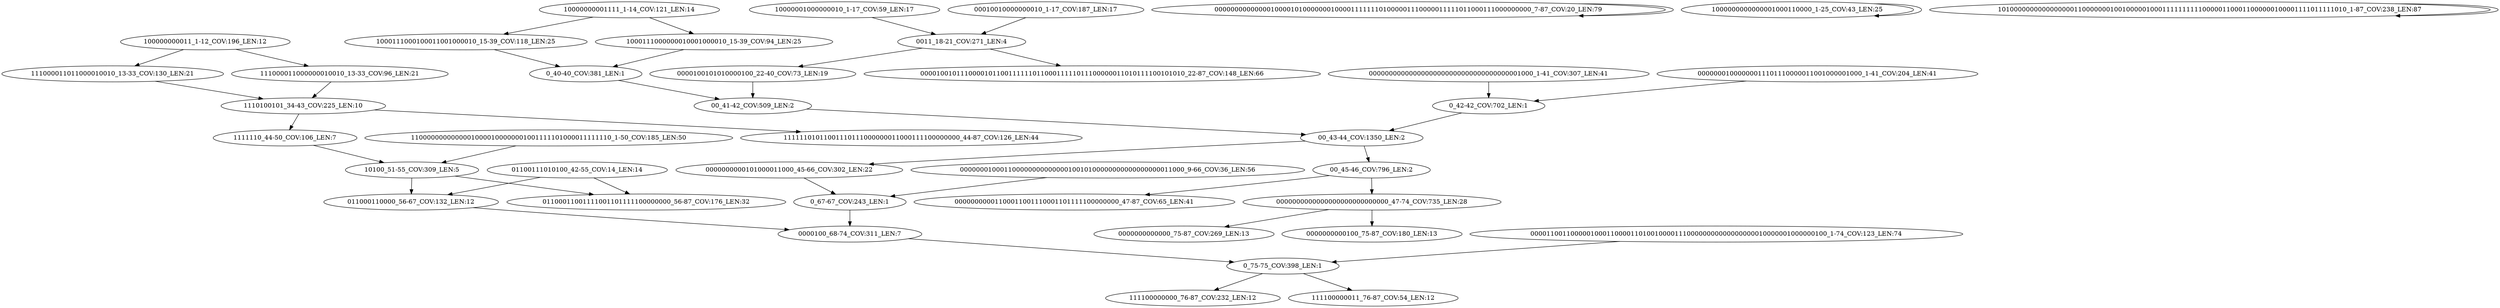 digraph G {
    "0011_18-21_COV:271_LEN:4" -> "0000100101010000100_22-40_COV:73_LEN:19";
    "0011_18-21_COV:271_LEN:4" -> "000010010111000010110011111101100011111011100000011010111100101010_22-87_COV:148_LEN:66";
    "0000100_68-74_COV:311_LEN:7" -> "0_75-75_COV:398_LEN:1";
    "0000100101010000100_22-40_COV:73_LEN:19" -> "00_41-42_COV:509_LEN:2";
    "01100111010100_42-55_COV:14_LEN:14" -> "011000110000_56-67_COV:132_LEN:12";
    "01100111010100_42-55_COV:14_LEN:14" -> "01100011001111001101111100000000_56-87_COV:176_LEN:32";
    "1000111000000010001000010_15-39_COV:94_LEN:25" -> "0_40-40_COV:381_LEN:1";
    "0_75-75_COV:398_LEN:1" -> "111100000000_76-87_COV:232_LEN:12";
    "0_75-75_COV:398_LEN:1" -> "111100000011_76-87_COV:54_LEN:12";
    "00_45-46_COV:796_LEN:2" -> "0000000000000000000000000000_47-74_COV:735_LEN:28";
    "00_45-46_COV:796_LEN:2" -> "00000000001100011001110001101111100000000_47-87_COV:65_LEN:41";
    "11000000000000010000100000001001111101000011111110_1-50_COV:185_LEN:50" -> "10100_51-55_COV:309_LEN:5";
    "111000011000000010010_13-33_COV:96_LEN:21" -> "1110100101_34-43_COV:225_LEN:10";
    "0000000000000000000000000000_47-74_COV:735_LEN:28" -> "0000000000000_75-87_COV:269_LEN:13";
    "0000000000000000000000000000_47-74_COV:735_LEN:28" -> "0000000000100_75-87_COV:180_LEN:13";
    "0_40-40_COV:381_LEN:1" -> "00_41-42_COV:509_LEN:2";
    "00000001000110000000000000010010100000000000000000011000_9-66_COV:36_LEN:56" -> "0_67-67_COV:243_LEN:1";
    "100000000011_1-12_COV:196_LEN:12" -> "111000011000000010010_13-33_COV:96_LEN:21";
    "100000000011_1-12_COV:196_LEN:12" -> "111000011011000010010_13-33_COV:130_LEN:21";
    "00001100110000010001100001101001000011100000000000000000010000001000000100_1-74_COV:123_LEN:74" -> "0_75-75_COV:398_LEN:1";
    "00_41-42_COV:509_LEN:2" -> "00_43-44_COV:1350_LEN:2";
    "0000000000000010000101000000010000111111101000001110000011111011000111000000000_7-87_COV:20_LEN:79" -> "0000000000000010000101000000010000111111101000001110000011111011000111000000000_7-87_COV:20_LEN:79";
    "111000011011000010010_13-33_COV:130_LEN:21" -> "1110100101_34-43_COV:225_LEN:10";
    "10100_51-55_COV:309_LEN:5" -> "011000110000_56-67_COV:132_LEN:12";
    "10100_51-55_COV:309_LEN:5" -> "01100011001111001101111100000000_56-87_COV:176_LEN:32";
    "0_67-67_COV:243_LEN:1" -> "0000100_68-74_COV:311_LEN:7";
    "10000000001111_1-14_COV:121_LEN:14" -> "1000111000000010001000010_15-39_COV:94_LEN:25";
    "10000000001111_1-14_COV:121_LEN:14" -> "1000111000100011001000010_15-39_COV:118_LEN:25";
    "1000000000000001000110000_1-25_COV:43_LEN:25" -> "1000000000000001000110000_1-25_COV:43_LEN:25";
    "00000000000000000000000000000000000001000_1-41_COV:307_LEN:41" -> "0_42-42_COV:702_LEN:1";
    "011000110000_56-67_COV:132_LEN:12" -> "0000100_68-74_COV:311_LEN:7";
    "0000000000101000011000_45-66_COV:302_LEN:22" -> "0_67-67_COV:243_LEN:1";
    "10000001000000010_1-17_COV:59_LEN:17" -> "0011_18-21_COV:271_LEN:4";
    "1110100101_34-43_COV:225_LEN:10" -> "11111101011001110111000000011000111100000000_44-87_COV:126_LEN:44";
    "1110100101_34-43_COV:225_LEN:10" -> "1111110_44-50_COV:106_LEN:7";
    "00_43-44_COV:1350_LEN:2" -> "00_45-46_COV:796_LEN:2";
    "00_43-44_COV:1350_LEN:2" -> "0000000000101000011000_45-66_COV:302_LEN:22";
    "1111110_44-50_COV:106_LEN:7" -> "10100_51-55_COV:309_LEN:5";
    "00010010000000010_1-17_COV:187_LEN:17" -> "0011_18-21_COV:271_LEN:4";
    "1000111000100011001000010_15-39_COV:118_LEN:25" -> "0_40-40_COV:381_LEN:1";
    "101000000000000000011000000010010000010001111111111000001100011000000100001111011111010_1-87_COV:238_LEN:87" -> "101000000000000000011000000010010000010001111111111000001100011000000100001111011111010_1-87_COV:238_LEN:87";
    "0_42-42_COV:702_LEN:1" -> "00_43-44_COV:1350_LEN:2";
    "00000001000000011101110000011001000001000_1-41_COV:204_LEN:41" -> "0_42-42_COV:702_LEN:1";
}
